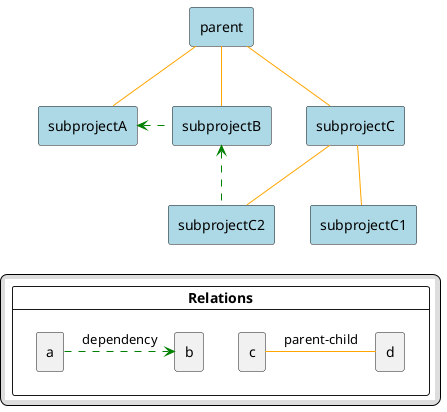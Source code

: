 /*
Licensed to the Apache Software Foundation (ASF) under one
or more contributor license agreements.  See the NOTICE file
distributed with this work for additional information
regarding copyright ownership.  The ASF licenses this file
to you under the Apache License, Version 2.0 (the
"License"); you may not use this file except in compliance
with the License.  You may obtain a copy of the License at

  http://www.apache.org/licenses/LICENSE-2.0

Unless required by applicable law or agreed to in writing,
software distributed under the License is distributed on an
"AS IS" BASIS, WITHOUT WARRANTIES OR CONDITIONS OF ANY
KIND, either express or implied.  See the License for the
specific language governing permissions and limitations
under the License.
*/
@startuml
<style>
    rectangle {
         backgroundColor LightBlue
    }

    legend {
        margin 25 0 0 0
    }
}
</style>


rectangle parent {
}

rectangle subprojectA {
}

rectangle subprojectB {
}
rectangle subprojectC {
}

rectangle subprojectC1 {
}

rectangle subprojectC2 {
}



parent -[#orange]- subprojectA
parent -[#orange]- subprojectB
parent -[#orange]- subprojectC


subprojectC -[#orange]- subprojectC1
subprojectC -[#orange]- subprojectC2

subprojectA <.[#green]right. subprojectB
subprojectB <.[#green]. subprojectC2

'hidden dependencies to change layout
subprojectB -[hidden]right-> subprojectC


legend
{{
    card Relations {
        together {
             rectangle c
             rectangle d
              c -[#orange,thickness=1]right- d  : parent-child
        }

        together {
             rectangle a
             rectangle b
              a -[#green,dashed,thickness=1]right-> b  : dependency
        }
    }
}}
end legend



@enduml
